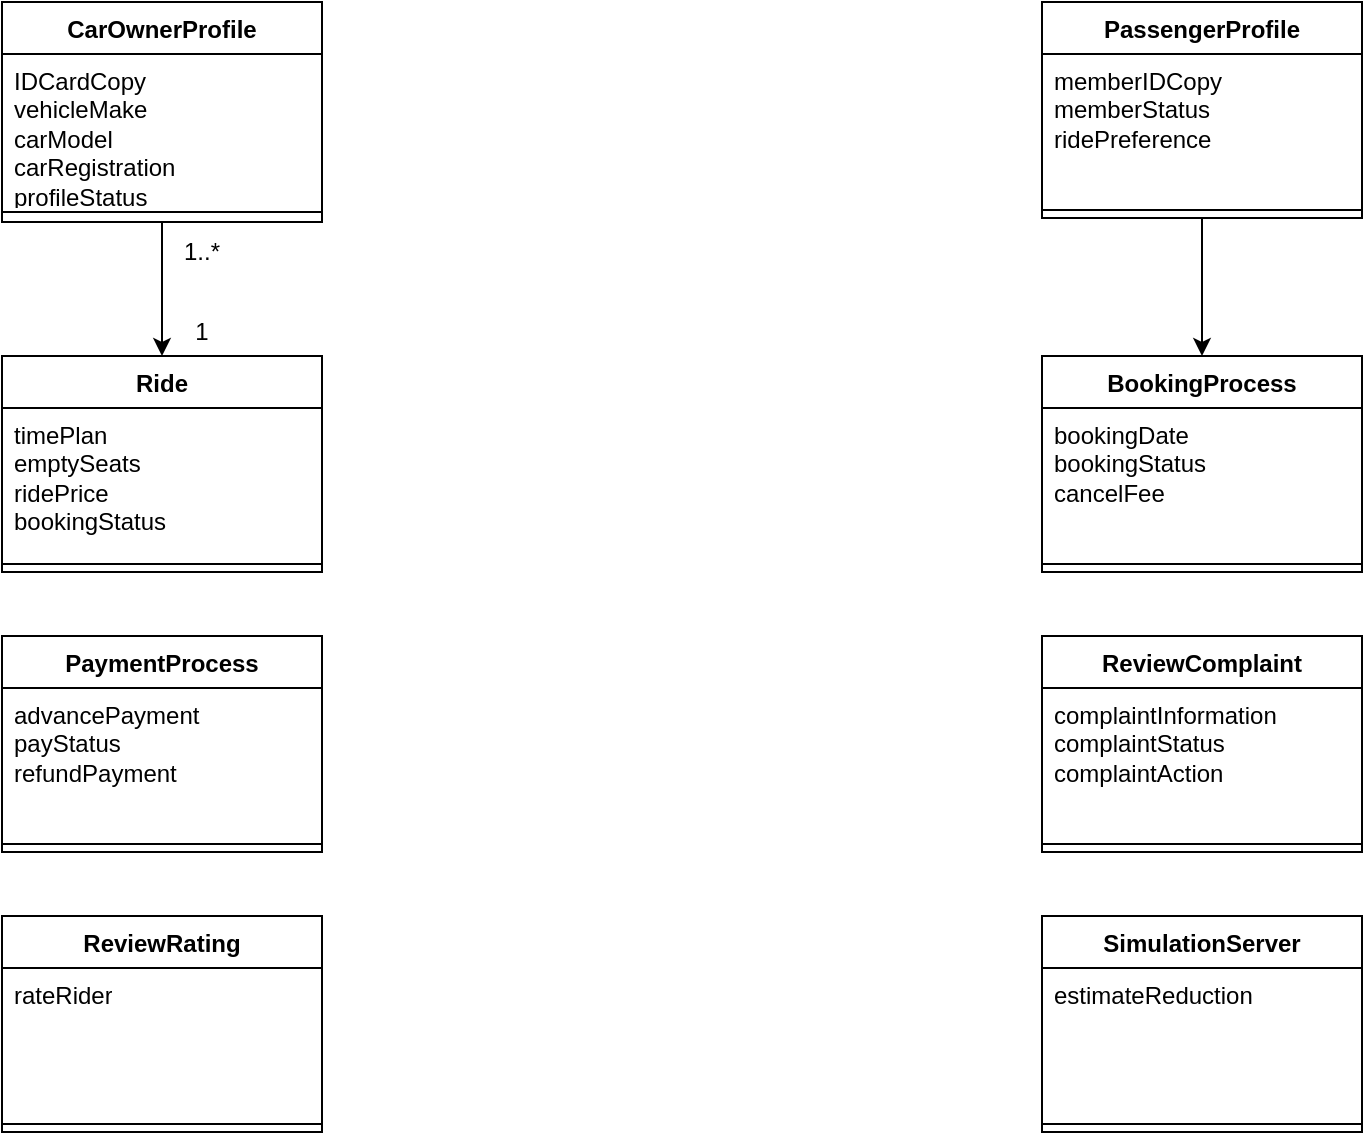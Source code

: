 <mxfile version="24.7.14">
  <diagram name="Page-1" id="QEtZ0x9c_8Vz3te_OIIZ">
    <mxGraphModel dx="925" dy="559" grid="1" gridSize="10" guides="1" tooltips="1" connect="1" arrows="1" fold="1" page="1" pageScale="1" pageWidth="827" pageHeight="1169" math="0" shadow="0">
      <root>
        <mxCell id="0" />
        <mxCell id="1" parent="0" />
        <mxCell id="FnVn-_BfPekHfP2kr3_9-29" style="edgeStyle=orthogonalEdgeStyle;rounded=0;orthogonalLoop=1;jettySize=auto;html=1;" edge="1" parent="1" source="FnVn-_BfPekHfP2kr3_9-1" target="FnVn-_BfPekHfP2kr3_9-10">
          <mxGeometry relative="1" as="geometry" />
        </mxCell>
        <mxCell id="FnVn-_BfPekHfP2kr3_9-1" value="CarOwnerProfile" style="swimlane;fontStyle=1;align=center;verticalAlign=top;childLayout=stackLayout;horizontal=1;startSize=26;horizontalStack=0;resizeParent=1;resizeParentMax=0;resizeLast=0;collapsible=1;marginBottom=0;whiteSpace=wrap;html=1;" vertex="1" parent="1">
          <mxGeometry x="30" y="20" width="160" height="110" as="geometry" />
        </mxCell>
        <mxCell id="FnVn-_BfPekHfP2kr3_9-2" value="&lt;div&gt;IDCardCopy&lt;/div&gt;&lt;div&gt;vehicleMake&lt;/div&gt;&lt;div&gt;carModel&lt;/div&gt;&lt;div&gt;carRegistration&lt;/div&gt;&lt;div&gt;profileStatus&lt;/div&gt;" style="text;strokeColor=none;fillColor=none;align=left;verticalAlign=top;spacingLeft=4;spacingRight=4;overflow=hidden;rotatable=0;points=[[0,0.5],[1,0.5]];portConstraint=eastwest;whiteSpace=wrap;html=1;" vertex="1" parent="FnVn-_BfPekHfP2kr3_9-1">
          <mxGeometry y="26" width="160" height="74" as="geometry" />
        </mxCell>
        <mxCell id="FnVn-_BfPekHfP2kr3_9-3" value="" style="line;strokeWidth=1;fillColor=none;align=left;verticalAlign=middle;spacingTop=-1;spacingLeft=3;spacingRight=3;rotatable=0;labelPosition=right;points=[];portConstraint=eastwest;strokeColor=inherit;" vertex="1" parent="FnVn-_BfPekHfP2kr3_9-1">
          <mxGeometry y="100" width="160" height="10" as="geometry" />
        </mxCell>
        <mxCell id="FnVn-_BfPekHfP2kr3_9-39" style="edgeStyle=orthogonalEdgeStyle;rounded=0;orthogonalLoop=1;jettySize=auto;html=1;" edge="1" parent="1" source="FnVn-_BfPekHfP2kr3_9-7" target="FnVn-_BfPekHfP2kr3_9-13">
          <mxGeometry relative="1" as="geometry" />
        </mxCell>
        <mxCell id="FnVn-_BfPekHfP2kr3_9-7" value="PassengerProfile" style="swimlane;fontStyle=1;align=center;verticalAlign=top;childLayout=stackLayout;horizontal=1;startSize=26;horizontalStack=0;resizeParent=1;resizeParentMax=0;resizeLast=0;collapsible=1;marginBottom=0;whiteSpace=wrap;html=1;" vertex="1" parent="1">
          <mxGeometry x="550" y="20" width="160" height="108" as="geometry" />
        </mxCell>
        <mxCell id="FnVn-_BfPekHfP2kr3_9-8" value="&lt;div&gt;memberIDCopy&lt;/div&gt;&lt;div&gt;memberStatus&lt;/div&gt;&lt;div&gt;ridePreference&lt;/div&gt;&lt;div&gt;&lt;br&gt;&lt;/div&gt;" style="text;strokeColor=none;fillColor=none;align=left;verticalAlign=top;spacingLeft=4;spacingRight=4;overflow=hidden;rotatable=0;points=[[0,0.5],[1,0.5]];portConstraint=eastwest;whiteSpace=wrap;html=1;" vertex="1" parent="FnVn-_BfPekHfP2kr3_9-7">
          <mxGeometry y="26" width="160" height="74" as="geometry" />
        </mxCell>
        <mxCell id="FnVn-_BfPekHfP2kr3_9-9" value="" style="line;strokeWidth=1;fillColor=none;align=left;verticalAlign=middle;spacingTop=-1;spacingLeft=3;spacingRight=3;rotatable=0;labelPosition=right;points=[];portConstraint=eastwest;strokeColor=inherit;" vertex="1" parent="FnVn-_BfPekHfP2kr3_9-7">
          <mxGeometry y="100" width="160" height="8" as="geometry" />
        </mxCell>
        <mxCell id="FnVn-_BfPekHfP2kr3_9-10" value="Ride" style="swimlane;fontStyle=1;align=center;verticalAlign=top;childLayout=stackLayout;horizontal=1;startSize=26;horizontalStack=0;resizeParent=1;resizeParentMax=0;resizeLast=0;collapsible=1;marginBottom=0;whiteSpace=wrap;html=1;" vertex="1" parent="1">
          <mxGeometry x="30" y="197" width="160" height="108" as="geometry" />
        </mxCell>
        <mxCell id="FnVn-_BfPekHfP2kr3_9-11" value="&lt;div&gt;timePlan&lt;/div&gt;&lt;div&gt;emptySeats&lt;/div&gt;&lt;div&gt;ridePrice&lt;/div&gt;&lt;div&gt;bookingStatus&lt;/div&gt;" style="text;strokeColor=none;fillColor=none;align=left;verticalAlign=top;spacingLeft=4;spacingRight=4;overflow=hidden;rotatable=0;points=[[0,0.5],[1,0.5]];portConstraint=eastwest;whiteSpace=wrap;html=1;" vertex="1" parent="FnVn-_BfPekHfP2kr3_9-10">
          <mxGeometry y="26" width="160" height="74" as="geometry" />
        </mxCell>
        <mxCell id="FnVn-_BfPekHfP2kr3_9-12" value="" style="line;strokeWidth=1;fillColor=none;align=left;verticalAlign=middle;spacingTop=-1;spacingLeft=3;spacingRight=3;rotatable=0;labelPosition=right;points=[];portConstraint=eastwest;strokeColor=inherit;" vertex="1" parent="FnVn-_BfPekHfP2kr3_9-10">
          <mxGeometry y="100" width="160" height="8" as="geometry" />
        </mxCell>
        <mxCell id="FnVn-_BfPekHfP2kr3_9-13" value="BookingProcess" style="swimlane;fontStyle=1;align=center;verticalAlign=top;childLayout=stackLayout;horizontal=1;startSize=26;horizontalStack=0;resizeParent=1;resizeParentMax=0;resizeLast=0;collapsible=1;marginBottom=0;whiteSpace=wrap;html=1;" vertex="1" parent="1">
          <mxGeometry x="550" y="197" width="160" height="108" as="geometry" />
        </mxCell>
        <mxCell id="FnVn-_BfPekHfP2kr3_9-14" value="&lt;div&gt;bookingDate&lt;/div&gt;&lt;div&gt;bookingStatus&lt;/div&gt;&lt;div&gt;cancelFee&lt;/div&gt;" style="text;strokeColor=none;fillColor=none;align=left;verticalAlign=top;spacingLeft=4;spacingRight=4;overflow=hidden;rotatable=0;points=[[0,0.5],[1,0.5]];portConstraint=eastwest;whiteSpace=wrap;html=1;" vertex="1" parent="FnVn-_BfPekHfP2kr3_9-13">
          <mxGeometry y="26" width="160" height="74" as="geometry" />
        </mxCell>
        <mxCell id="FnVn-_BfPekHfP2kr3_9-15" value="" style="line;strokeWidth=1;fillColor=none;align=left;verticalAlign=middle;spacingTop=-1;spacingLeft=3;spacingRight=3;rotatable=0;labelPosition=right;points=[];portConstraint=eastwest;strokeColor=inherit;" vertex="1" parent="FnVn-_BfPekHfP2kr3_9-13">
          <mxGeometry y="100" width="160" height="8" as="geometry" />
        </mxCell>
        <mxCell id="FnVn-_BfPekHfP2kr3_9-16" value="PaymentProcess" style="swimlane;fontStyle=1;align=center;verticalAlign=top;childLayout=stackLayout;horizontal=1;startSize=26;horizontalStack=0;resizeParent=1;resizeParentMax=0;resizeLast=0;collapsible=1;marginBottom=0;whiteSpace=wrap;html=1;" vertex="1" parent="1">
          <mxGeometry x="30" y="337" width="160" height="108" as="geometry" />
        </mxCell>
        <mxCell id="FnVn-_BfPekHfP2kr3_9-17" value="&lt;div&gt;&lt;span style=&quot;background-color: initial;&quot;&gt;advancePayment&lt;/span&gt;&lt;/div&gt;&lt;div&gt;payStatus&lt;/div&gt;&lt;div&gt;refundPayment&lt;/div&gt;" style="text;strokeColor=none;fillColor=none;align=left;verticalAlign=top;spacingLeft=4;spacingRight=4;overflow=hidden;rotatable=0;points=[[0,0.5],[1,0.5]];portConstraint=eastwest;whiteSpace=wrap;html=1;" vertex="1" parent="FnVn-_BfPekHfP2kr3_9-16">
          <mxGeometry y="26" width="160" height="74" as="geometry" />
        </mxCell>
        <mxCell id="FnVn-_BfPekHfP2kr3_9-18" value="" style="line;strokeWidth=1;fillColor=none;align=left;verticalAlign=middle;spacingTop=-1;spacingLeft=3;spacingRight=3;rotatable=0;labelPosition=right;points=[];portConstraint=eastwest;strokeColor=inherit;" vertex="1" parent="FnVn-_BfPekHfP2kr3_9-16">
          <mxGeometry y="100" width="160" height="8" as="geometry" />
        </mxCell>
        <mxCell id="FnVn-_BfPekHfP2kr3_9-19" value="ReviewComplaint" style="swimlane;fontStyle=1;align=center;verticalAlign=top;childLayout=stackLayout;horizontal=1;startSize=26;horizontalStack=0;resizeParent=1;resizeParentMax=0;resizeLast=0;collapsible=1;marginBottom=0;whiteSpace=wrap;html=1;" vertex="1" parent="1">
          <mxGeometry x="550" y="337" width="160" height="108" as="geometry" />
        </mxCell>
        <mxCell id="FnVn-_BfPekHfP2kr3_9-20" value="&lt;div&gt;&lt;span style=&quot;background-color: initial;&quot;&gt;complaintInformation&lt;/span&gt;&lt;/div&gt;&lt;div&gt;&lt;span style=&quot;background-color: initial;&quot;&gt;complaintStatus&lt;/span&gt;&lt;br&gt;&lt;/div&gt;&lt;div&gt;complaintAction&lt;br&gt;&lt;/div&gt;" style="text;strokeColor=none;fillColor=none;align=left;verticalAlign=top;spacingLeft=4;spacingRight=4;overflow=hidden;rotatable=0;points=[[0,0.5],[1,0.5]];portConstraint=eastwest;whiteSpace=wrap;html=1;" vertex="1" parent="FnVn-_BfPekHfP2kr3_9-19">
          <mxGeometry y="26" width="160" height="74" as="geometry" />
        </mxCell>
        <mxCell id="FnVn-_BfPekHfP2kr3_9-21" value="" style="line;strokeWidth=1;fillColor=none;align=left;verticalAlign=middle;spacingTop=-1;spacingLeft=3;spacingRight=3;rotatable=0;labelPosition=right;points=[];portConstraint=eastwest;strokeColor=inherit;" vertex="1" parent="FnVn-_BfPekHfP2kr3_9-19">
          <mxGeometry y="100" width="160" height="8" as="geometry" />
        </mxCell>
        <mxCell id="FnVn-_BfPekHfP2kr3_9-22" value="ReviewRating" style="swimlane;fontStyle=1;align=center;verticalAlign=top;childLayout=stackLayout;horizontal=1;startSize=26;horizontalStack=0;resizeParent=1;resizeParentMax=0;resizeLast=0;collapsible=1;marginBottom=0;whiteSpace=wrap;html=1;" vertex="1" parent="1">
          <mxGeometry x="30" y="477" width="160" height="108" as="geometry" />
        </mxCell>
        <mxCell id="FnVn-_BfPekHfP2kr3_9-23" value="&lt;div&gt;rateRider&lt;/div&gt;&lt;div&gt;&lt;br&gt;&lt;/div&gt;" style="text;strokeColor=none;fillColor=none;align=left;verticalAlign=top;spacingLeft=4;spacingRight=4;overflow=hidden;rotatable=0;points=[[0,0.5],[1,0.5]];portConstraint=eastwest;whiteSpace=wrap;html=1;" vertex="1" parent="FnVn-_BfPekHfP2kr3_9-22">
          <mxGeometry y="26" width="160" height="74" as="geometry" />
        </mxCell>
        <mxCell id="FnVn-_BfPekHfP2kr3_9-24" value="" style="line;strokeWidth=1;fillColor=none;align=left;verticalAlign=middle;spacingTop=-1;spacingLeft=3;spacingRight=3;rotatable=0;labelPosition=right;points=[];portConstraint=eastwest;strokeColor=inherit;" vertex="1" parent="FnVn-_BfPekHfP2kr3_9-22">
          <mxGeometry y="100" width="160" height="8" as="geometry" />
        </mxCell>
        <mxCell id="FnVn-_BfPekHfP2kr3_9-25" value="SimulationServer" style="swimlane;fontStyle=1;align=center;verticalAlign=top;childLayout=stackLayout;horizontal=1;startSize=26;horizontalStack=0;resizeParent=1;resizeParentMax=0;resizeLast=0;collapsible=1;marginBottom=0;whiteSpace=wrap;html=1;" vertex="1" parent="1">
          <mxGeometry x="550" y="477" width="160" height="108" as="geometry" />
        </mxCell>
        <mxCell id="FnVn-_BfPekHfP2kr3_9-26" value="&lt;div&gt;estimateReduction&lt;/div&gt;" style="text;strokeColor=none;fillColor=none;align=left;verticalAlign=top;spacingLeft=4;spacingRight=4;overflow=hidden;rotatable=0;points=[[0,0.5],[1,0.5]];portConstraint=eastwest;whiteSpace=wrap;html=1;" vertex="1" parent="FnVn-_BfPekHfP2kr3_9-25">
          <mxGeometry y="26" width="160" height="74" as="geometry" />
        </mxCell>
        <mxCell id="FnVn-_BfPekHfP2kr3_9-27" value="" style="line;strokeWidth=1;fillColor=none;align=left;verticalAlign=middle;spacingTop=-1;spacingLeft=3;spacingRight=3;rotatable=0;labelPosition=right;points=[];portConstraint=eastwest;strokeColor=inherit;" vertex="1" parent="FnVn-_BfPekHfP2kr3_9-25">
          <mxGeometry y="100" width="160" height="8" as="geometry" />
        </mxCell>
        <mxCell id="FnVn-_BfPekHfP2kr3_9-30" value="1..*" style="text;html=1;align=center;verticalAlign=middle;whiteSpace=wrap;rounded=0;" vertex="1" parent="1">
          <mxGeometry x="100" y="140" width="60" height="10" as="geometry" />
        </mxCell>
        <mxCell id="FnVn-_BfPekHfP2kr3_9-38" value="1" style="text;html=1;align=center;verticalAlign=middle;whiteSpace=wrap;rounded=0;" vertex="1" parent="1">
          <mxGeometry x="100" y="180" width="60" height="10" as="geometry" />
        </mxCell>
      </root>
    </mxGraphModel>
  </diagram>
</mxfile>
